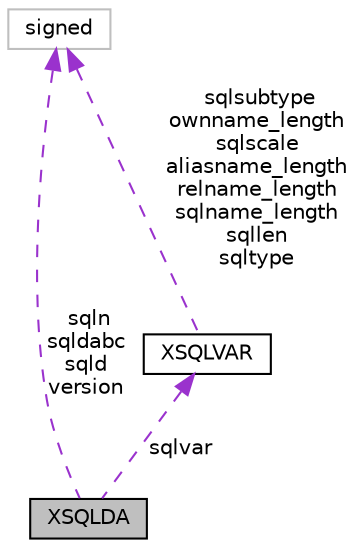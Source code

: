 digraph "XSQLDA"
{
 // LATEX_PDF_SIZE
  edge [fontname="Helvetica",fontsize="10",labelfontname="Helvetica",labelfontsize="10"];
  node [fontname="Helvetica",fontsize="10",shape=record];
  Node1 [label="XSQLDA",height=0.2,width=0.4,color="black", fillcolor="grey75", style="filled", fontcolor="black",tooltip=" "];
  Node2 -> Node1 [dir="back",color="darkorchid3",fontsize="10",style="dashed",label=" sqlvar" ,fontname="Helvetica"];
  Node2 [label="XSQLVAR",height=0.2,width=0.4,color="black", fillcolor="white", style="filled",URL="$structXSQLVAR.html",tooltip=" "];
  Node3 -> Node2 [dir="back",color="darkorchid3",fontsize="10",style="dashed",label=" sqlsubtype\nownname_length\nsqlscale\naliasname_length\nrelname_length\nsqlname_length\nsqllen\nsqltype" ,fontname="Helvetica"];
  Node3 [label="signed",height=0.2,width=0.4,color="grey75", fillcolor="white", style="filled",tooltip=" "];
  Node3 -> Node1 [dir="back",color="darkorchid3",fontsize="10",style="dashed",label=" sqln\nsqldabc\nsqld\nversion" ,fontname="Helvetica"];
}
